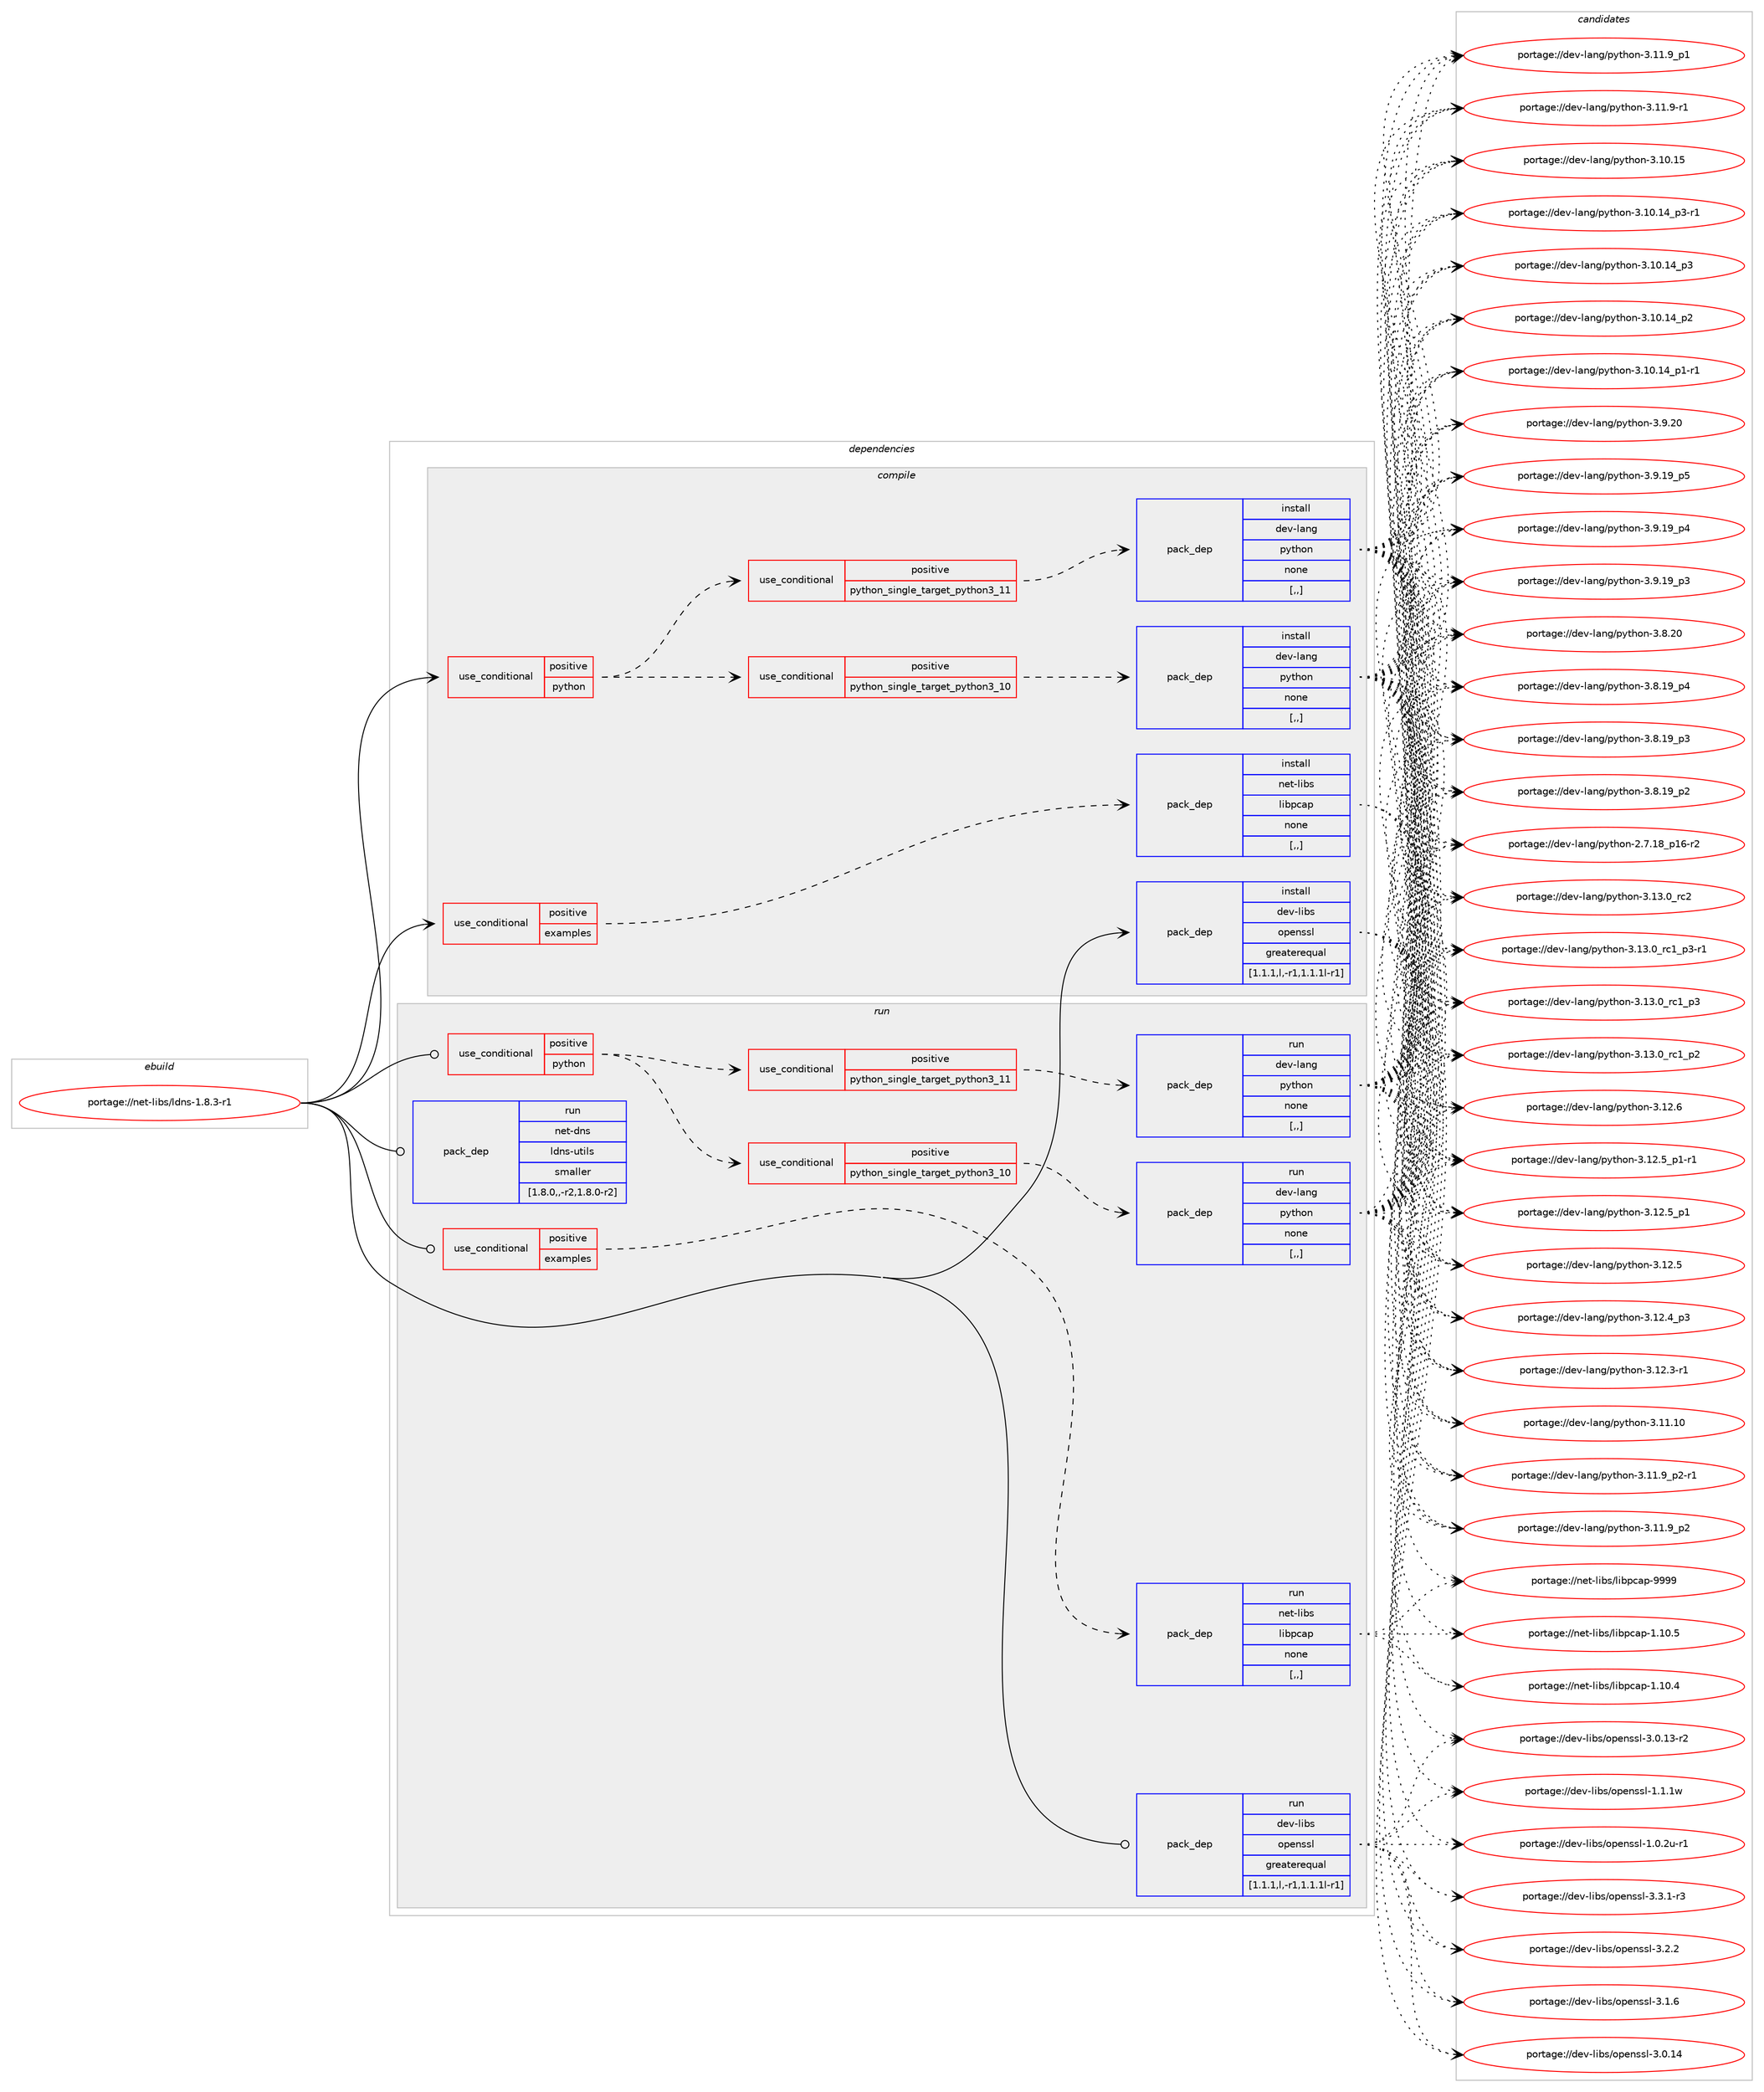 digraph prolog {

# *************
# Graph options
# *************

newrank=true;
concentrate=true;
compound=true;
graph [rankdir=LR,fontname=Helvetica,fontsize=10,ranksep=1.5];#, ranksep=2.5, nodesep=0.2];
edge  [arrowhead=vee];
node  [fontname=Helvetica,fontsize=10];

# **********
# The ebuild
# **********

subgraph cluster_leftcol {
color=gray;
label=<<i>ebuild</i>>;
id [label="portage://net-libs/ldns-1.8.3-r1", color=red, width=4, href="../net-libs/ldns-1.8.3-r1.svg"];
}

# ****************
# The dependencies
# ****************

subgraph cluster_midcol {
color=gray;
label=<<i>dependencies</i>>;
subgraph cluster_compile {
fillcolor="#eeeeee";
style=filled;
label=<<i>compile</i>>;
subgraph cond2747 {
dependency7163 [label=<<TABLE BORDER="0" CELLBORDER="1" CELLSPACING="0" CELLPADDING="4"><TR><TD ROWSPAN="3" CELLPADDING="10">use_conditional</TD></TR><TR><TD>positive</TD></TR><TR><TD>examples</TD></TR></TABLE>>, shape=none, color=red];
subgraph pack4398 {
dependency7164 [label=<<TABLE BORDER="0" CELLBORDER="1" CELLSPACING="0" CELLPADDING="4" WIDTH="220"><TR><TD ROWSPAN="6" CELLPADDING="30">pack_dep</TD></TR><TR><TD WIDTH="110">install</TD></TR><TR><TD>net-libs</TD></TR><TR><TD>libpcap</TD></TR><TR><TD>none</TD></TR><TR><TD>[,,]</TD></TR></TABLE>>, shape=none, color=blue];
}
dependency7163:e -> dependency7164:w [weight=20,style="dashed",arrowhead="vee"];
}
id:e -> dependency7163:w [weight=20,style="solid",arrowhead="vee"];
subgraph cond2748 {
dependency7165 [label=<<TABLE BORDER="0" CELLBORDER="1" CELLSPACING="0" CELLPADDING="4"><TR><TD ROWSPAN="3" CELLPADDING="10">use_conditional</TD></TR><TR><TD>positive</TD></TR><TR><TD>python</TD></TR></TABLE>>, shape=none, color=red];
subgraph cond2749 {
dependency7166 [label=<<TABLE BORDER="0" CELLBORDER="1" CELLSPACING="0" CELLPADDING="4"><TR><TD ROWSPAN="3" CELLPADDING="10">use_conditional</TD></TR><TR><TD>positive</TD></TR><TR><TD>python_single_target_python3_10</TD></TR></TABLE>>, shape=none, color=red];
subgraph pack4399 {
dependency7167 [label=<<TABLE BORDER="0" CELLBORDER="1" CELLSPACING="0" CELLPADDING="4" WIDTH="220"><TR><TD ROWSPAN="6" CELLPADDING="30">pack_dep</TD></TR><TR><TD WIDTH="110">install</TD></TR><TR><TD>dev-lang</TD></TR><TR><TD>python</TD></TR><TR><TD>none</TD></TR><TR><TD>[,,]</TD></TR></TABLE>>, shape=none, color=blue];
}
dependency7166:e -> dependency7167:w [weight=20,style="dashed",arrowhead="vee"];
}
dependency7165:e -> dependency7166:w [weight=20,style="dashed",arrowhead="vee"];
subgraph cond2750 {
dependency7168 [label=<<TABLE BORDER="0" CELLBORDER="1" CELLSPACING="0" CELLPADDING="4"><TR><TD ROWSPAN="3" CELLPADDING="10">use_conditional</TD></TR><TR><TD>positive</TD></TR><TR><TD>python_single_target_python3_11</TD></TR></TABLE>>, shape=none, color=red];
subgraph pack4400 {
dependency7169 [label=<<TABLE BORDER="0" CELLBORDER="1" CELLSPACING="0" CELLPADDING="4" WIDTH="220"><TR><TD ROWSPAN="6" CELLPADDING="30">pack_dep</TD></TR><TR><TD WIDTH="110">install</TD></TR><TR><TD>dev-lang</TD></TR><TR><TD>python</TD></TR><TR><TD>none</TD></TR><TR><TD>[,,]</TD></TR></TABLE>>, shape=none, color=blue];
}
dependency7168:e -> dependency7169:w [weight=20,style="dashed",arrowhead="vee"];
}
dependency7165:e -> dependency7168:w [weight=20,style="dashed",arrowhead="vee"];
}
id:e -> dependency7165:w [weight=20,style="solid",arrowhead="vee"];
subgraph pack4401 {
dependency7170 [label=<<TABLE BORDER="0" CELLBORDER="1" CELLSPACING="0" CELLPADDING="4" WIDTH="220"><TR><TD ROWSPAN="6" CELLPADDING="30">pack_dep</TD></TR><TR><TD WIDTH="110">install</TD></TR><TR><TD>dev-libs</TD></TR><TR><TD>openssl</TD></TR><TR><TD>greaterequal</TD></TR><TR><TD>[1.1.1,l,-r1,1.1.1l-r1]</TD></TR></TABLE>>, shape=none, color=blue];
}
id:e -> dependency7170:w [weight=20,style="solid",arrowhead="vee"];
}
subgraph cluster_compileandrun {
fillcolor="#eeeeee";
style=filled;
label=<<i>compile and run</i>>;
}
subgraph cluster_run {
fillcolor="#eeeeee";
style=filled;
label=<<i>run</i>>;
subgraph cond2751 {
dependency7171 [label=<<TABLE BORDER="0" CELLBORDER="1" CELLSPACING="0" CELLPADDING="4"><TR><TD ROWSPAN="3" CELLPADDING="10">use_conditional</TD></TR><TR><TD>positive</TD></TR><TR><TD>examples</TD></TR></TABLE>>, shape=none, color=red];
subgraph pack4402 {
dependency7172 [label=<<TABLE BORDER="0" CELLBORDER="1" CELLSPACING="0" CELLPADDING="4" WIDTH="220"><TR><TD ROWSPAN="6" CELLPADDING="30">pack_dep</TD></TR><TR><TD WIDTH="110">run</TD></TR><TR><TD>net-libs</TD></TR><TR><TD>libpcap</TD></TR><TR><TD>none</TD></TR><TR><TD>[,,]</TD></TR></TABLE>>, shape=none, color=blue];
}
dependency7171:e -> dependency7172:w [weight=20,style="dashed",arrowhead="vee"];
}
id:e -> dependency7171:w [weight=20,style="solid",arrowhead="odot"];
subgraph cond2752 {
dependency7173 [label=<<TABLE BORDER="0" CELLBORDER="1" CELLSPACING="0" CELLPADDING="4"><TR><TD ROWSPAN="3" CELLPADDING="10">use_conditional</TD></TR><TR><TD>positive</TD></TR><TR><TD>python</TD></TR></TABLE>>, shape=none, color=red];
subgraph cond2753 {
dependency7174 [label=<<TABLE BORDER="0" CELLBORDER="1" CELLSPACING="0" CELLPADDING="4"><TR><TD ROWSPAN="3" CELLPADDING="10">use_conditional</TD></TR><TR><TD>positive</TD></TR><TR><TD>python_single_target_python3_10</TD></TR></TABLE>>, shape=none, color=red];
subgraph pack4403 {
dependency7175 [label=<<TABLE BORDER="0" CELLBORDER="1" CELLSPACING="0" CELLPADDING="4" WIDTH="220"><TR><TD ROWSPAN="6" CELLPADDING="30">pack_dep</TD></TR><TR><TD WIDTH="110">run</TD></TR><TR><TD>dev-lang</TD></TR><TR><TD>python</TD></TR><TR><TD>none</TD></TR><TR><TD>[,,]</TD></TR></TABLE>>, shape=none, color=blue];
}
dependency7174:e -> dependency7175:w [weight=20,style="dashed",arrowhead="vee"];
}
dependency7173:e -> dependency7174:w [weight=20,style="dashed",arrowhead="vee"];
subgraph cond2754 {
dependency7176 [label=<<TABLE BORDER="0" CELLBORDER="1" CELLSPACING="0" CELLPADDING="4"><TR><TD ROWSPAN="3" CELLPADDING="10">use_conditional</TD></TR><TR><TD>positive</TD></TR><TR><TD>python_single_target_python3_11</TD></TR></TABLE>>, shape=none, color=red];
subgraph pack4404 {
dependency7177 [label=<<TABLE BORDER="0" CELLBORDER="1" CELLSPACING="0" CELLPADDING="4" WIDTH="220"><TR><TD ROWSPAN="6" CELLPADDING="30">pack_dep</TD></TR><TR><TD WIDTH="110">run</TD></TR><TR><TD>dev-lang</TD></TR><TR><TD>python</TD></TR><TR><TD>none</TD></TR><TR><TD>[,,]</TD></TR></TABLE>>, shape=none, color=blue];
}
dependency7176:e -> dependency7177:w [weight=20,style="dashed",arrowhead="vee"];
}
dependency7173:e -> dependency7176:w [weight=20,style="dashed",arrowhead="vee"];
}
id:e -> dependency7173:w [weight=20,style="solid",arrowhead="odot"];
subgraph pack4405 {
dependency7178 [label=<<TABLE BORDER="0" CELLBORDER="1" CELLSPACING="0" CELLPADDING="4" WIDTH="220"><TR><TD ROWSPAN="6" CELLPADDING="30">pack_dep</TD></TR><TR><TD WIDTH="110">run</TD></TR><TR><TD>dev-libs</TD></TR><TR><TD>openssl</TD></TR><TR><TD>greaterequal</TD></TR><TR><TD>[1.1.1,l,-r1,1.1.1l-r1]</TD></TR></TABLE>>, shape=none, color=blue];
}
id:e -> dependency7178:w [weight=20,style="solid",arrowhead="odot"];
subgraph pack4406 {
dependency7179 [label=<<TABLE BORDER="0" CELLBORDER="1" CELLSPACING="0" CELLPADDING="4" WIDTH="220"><TR><TD ROWSPAN="6" CELLPADDING="30">pack_dep</TD></TR><TR><TD WIDTH="110">run</TD></TR><TR><TD>net-dns</TD></TR><TR><TD>ldns-utils</TD></TR><TR><TD>smaller</TD></TR><TR><TD>[1.8.0,,-r2,1.8.0-r2]</TD></TR></TABLE>>, shape=none, color=blue];
}
id:e -> dependency7179:w [weight=20,style="solid",arrowhead="odot"];
}
}

# **************
# The candidates
# **************

subgraph cluster_choices {
rank=same;
color=gray;
label=<<i>candidates</i>>;

subgraph choice4398 {
color=black;
nodesep=1;
choice1101011164510810598115471081059811299971124557575757 [label="portage://net-libs/libpcap-9999", color=red, width=4,href="../net-libs/libpcap-9999.svg"];
choice11010111645108105981154710810598112999711245494649484653 [label="portage://net-libs/libpcap-1.10.5", color=red, width=4,href="../net-libs/libpcap-1.10.5.svg"];
choice11010111645108105981154710810598112999711245494649484652 [label="portage://net-libs/libpcap-1.10.4", color=red, width=4,href="../net-libs/libpcap-1.10.4.svg"];
dependency7164:e -> choice1101011164510810598115471081059811299971124557575757:w [style=dotted,weight="100"];
dependency7164:e -> choice11010111645108105981154710810598112999711245494649484653:w [style=dotted,weight="100"];
dependency7164:e -> choice11010111645108105981154710810598112999711245494649484652:w [style=dotted,weight="100"];
}
subgraph choice4399 {
color=black;
nodesep=1;
choice10010111845108971101034711212111610411111045514649514648951149950 [label="portage://dev-lang/python-3.13.0_rc2", color=red, width=4,href="../dev-lang/python-3.13.0_rc2.svg"];
choice1001011184510897110103471121211161041111104551464951464895114994995112514511449 [label="portage://dev-lang/python-3.13.0_rc1_p3-r1", color=red, width=4,href="../dev-lang/python-3.13.0_rc1_p3-r1.svg"];
choice100101118451089711010347112121116104111110455146495146489511499499511251 [label="portage://dev-lang/python-3.13.0_rc1_p3", color=red, width=4,href="../dev-lang/python-3.13.0_rc1_p3.svg"];
choice100101118451089711010347112121116104111110455146495146489511499499511250 [label="portage://dev-lang/python-3.13.0_rc1_p2", color=red, width=4,href="../dev-lang/python-3.13.0_rc1_p2.svg"];
choice10010111845108971101034711212111610411111045514649504654 [label="portage://dev-lang/python-3.12.6", color=red, width=4,href="../dev-lang/python-3.12.6.svg"];
choice1001011184510897110103471121211161041111104551464950465395112494511449 [label="portage://dev-lang/python-3.12.5_p1-r1", color=red, width=4,href="../dev-lang/python-3.12.5_p1-r1.svg"];
choice100101118451089711010347112121116104111110455146495046539511249 [label="portage://dev-lang/python-3.12.5_p1", color=red, width=4,href="../dev-lang/python-3.12.5_p1.svg"];
choice10010111845108971101034711212111610411111045514649504653 [label="portage://dev-lang/python-3.12.5", color=red, width=4,href="../dev-lang/python-3.12.5.svg"];
choice100101118451089711010347112121116104111110455146495046529511251 [label="portage://dev-lang/python-3.12.4_p3", color=red, width=4,href="../dev-lang/python-3.12.4_p3.svg"];
choice100101118451089711010347112121116104111110455146495046514511449 [label="portage://dev-lang/python-3.12.3-r1", color=red, width=4,href="../dev-lang/python-3.12.3-r1.svg"];
choice1001011184510897110103471121211161041111104551464949464948 [label="portage://dev-lang/python-3.11.10", color=red, width=4,href="../dev-lang/python-3.11.10.svg"];
choice1001011184510897110103471121211161041111104551464949465795112504511449 [label="portage://dev-lang/python-3.11.9_p2-r1", color=red, width=4,href="../dev-lang/python-3.11.9_p2-r1.svg"];
choice100101118451089711010347112121116104111110455146494946579511250 [label="portage://dev-lang/python-3.11.9_p2", color=red, width=4,href="../dev-lang/python-3.11.9_p2.svg"];
choice100101118451089711010347112121116104111110455146494946579511249 [label="portage://dev-lang/python-3.11.9_p1", color=red, width=4,href="../dev-lang/python-3.11.9_p1.svg"];
choice100101118451089711010347112121116104111110455146494946574511449 [label="portage://dev-lang/python-3.11.9-r1", color=red, width=4,href="../dev-lang/python-3.11.9-r1.svg"];
choice1001011184510897110103471121211161041111104551464948464953 [label="portage://dev-lang/python-3.10.15", color=red, width=4,href="../dev-lang/python-3.10.15.svg"];
choice100101118451089711010347112121116104111110455146494846495295112514511449 [label="portage://dev-lang/python-3.10.14_p3-r1", color=red, width=4,href="../dev-lang/python-3.10.14_p3-r1.svg"];
choice10010111845108971101034711212111610411111045514649484649529511251 [label="portage://dev-lang/python-3.10.14_p3", color=red, width=4,href="../dev-lang/python-3.10.14_p3.svg"];
choice10010111845108971101034711212111610411111045514649484649529511250 [label="portage://dev-lang/python-3.10.14_p2", color=red, width=4,href="../dev-lang/python-3.10.14_p2.svg"];
choice100101118451089711010347112121116104111110455146494846495295112494511449 [label="portage://dev-lang/python-3.10.14_p1-r1", color=red, width=4,href="../dev-lang/python-3.10.14_p1-r1.svg"];
choice10010111845108971101034711212111610411111045514657465048 [label="portage://dev-lang/python-3.9.20", color=red, width=4,href="../dev-lang/python-3.9.20.svg"];
choice100101118451089711010347112121116104111110455146574649579511253 [label="portage://dev-lang/python-3.9.19_p5", color=red, width=4,href="../dev-lang/python-3.9.19_p5.svg"];
choice100101118451089711010347112121116104111110455146574649579511252 [label="portage://dev-lang/python-3.9.19_p4", color=red, width=4,href="../dev-lang/python-3.9.19_p4.svg"];
choice100101118451089711010347112121116104111110455146574649579511251 [label="portage://dev-lang/python-3.9.19_p3", color=red, width=4,href="../dev-lang/python-3.9.19_p3.svg"];
choice10010111845108971101034711212111610411111045514656465048 [label="portage://dev-lang/python-3.8.20", color=red, width=4,href="../dev-lang/python-3.8.20.svg"];
choice100101118451089711010347112121116104111110455146564649579511252 [label="portage://dev-lang/python-3.8.19_p4", color=red, width=4,href="../dev-lang/python-3.8.19_p4.svg"];
choice100101118451089711010347112121116104111110455146564649579511251 [label="portage://dev-lang/python-3.8.19_p3", color=red, width=4,href="../dev-lang/python-3.8.19_p3.svg"];
choice100101118451089711010347112121116104111110455146564649579511250 [label="portage://dev-lang/python-3.8.19_p2", color=red, width=4,href="../dev-lang/python-3.8.19_p2.svg"];
choice100101118451089711010347112121116104111110455046554649569511249544511450 [label="portage://dev-lang/python-2.7.18_p16-r2", color=red, width=4,href="../dev-lang/python-2.7.18_p16-r2.svg"];
dependency7167:e -> choice10010111845108971101034711212111610411111045514649514648951149950:w [style=dotted,weight="100"];
dependency7167:e -> choice1001011184510897110103471121211161041111104551464951464895114994995112514511449:w [style=dotted,weight="100"];
dependency7167:e -> choice100101118451089711010347112121116104111110455146495146489511499499511251:w [style=dotted,weight="100"];
dependency7167:e -> choice100101118451089711010347112121116104111110455146495146489511499499511250:w [style=dotted,weight="100"];
dependency7167:e -> choice10010111845108971101034711212111610411111045514649504654:w [style=dotted,weight="100"];
dependency7167:e -> choice1001011184510897110103471121211161041111104551464950465395112494511449:w [style=dotted,weight="100"];
dependency7167:e -> choice100101118451089711010347112121116104111110455146495046539511249:w [style=dotted,weight="100"];
dependency7167:e -> choice10010111845108971101034711212111610411111045514649504653:w [style=dotted,weight="100"];
dependency7167:e -> choice100101118451089711010347112121116104111110455146495046529511251:w [style=dotted,weight="100"];
dependency7167:e -> choice100101118451089711010347112121116104111110455146495046514511449:w [style=dotted,weight="100"];
dependency7167:e -> choice1001011184510897110103471121211161041111104551464949464948:w [style=dotted,weight="100"];
dependency7167:e -> choice1001011184510897110103471121211161041111104551464949465795112504511449:w [style=dotted,weight="100"];
dependency7167:e -> choice100101118451089711010347112121116104111110455146494946579511250:w [style=dotted,weight="100"];
dependency7167:e -> choice100101118451089711010347112121116104111110455146494946579511249:w [style=dotted,weight="100"];
dependency7167:e -> choice100101118451089711010347112121116104111110455146494946574511449:w [style=dotted,weight="100"];
dependency7167:e -> choice1001011184510897110103471121211161041111104551464948464953:w [style=dotted,weight="100"];
dependency7167:e -> choice100101118451089711010347112121116104111110455146494846495295112514511449:w [style=dotted,weight="100"];
dependency7167:e -> choice10010111845108971101034711212111610411111045514649484649529511251:w [style=dotted,weight="100"];
dependency7167:e -> choice10010111845108971101034711212111610411111045514649484649529511250:w [style=dotted,weight="100"];
dependency7167:e -> choice100101118451089711010347112121116104111110455146494846495295112494511449:w [style=dotted,weight="100"];
dependency7167:e -> choice10010111845108971101034711212111610411111045514657465048:w [style=dotted,weight="100"];
dependency7167:e -> choice100101118451089711010347112121116104111110455146574649579511253:w [style=dotted,weight="100"];
dependency7167:e -> choice100101118451089711010347112121116104111110455146574649579511252:w [style=dotted,weight="100"];
dependency7167:e -> choice100101118451089711010347112121116104111110455146574649579511251:w [style=dotted,weight="100"];
dependency7167:e -> choice10010111845108971101034711212111610411111045514656465048:w [style=dotted,weight="100"];
dependency7167:e -> choice100101118451089711010347112121116104111110455146564649579511252:w [style=dotted,weight="100"];
dependency7167:e -> choice100101118451089711010347112121116104111110455146564649579511251:w [style=dotted,weight="100"];
dependency7167:e -> choice100101118451089711010347112121116104111110455146564649579511250:w [style=dotted,weight="100"];
dependency7167:e -> choice100101118451089711010347112121116104111110455046554649569511249544511450:w [style=dotted,weight="100"];
}
subgraph choice4400 {
color=black;
nodesep=1;
choice10010111845108971101034711212111610411111045514649514648951149950 [label="portage://dev-lang/python-3.13.0_rc2", color=red, width=4,href="../dev-lang/python-3.13.0_rc2.svg"];
choice1001011184510897110103471121211161041111104551464951464895114994995112514511449 [label="portage://dev-lang/python-3.13.0_rc1_p3-r1", color=red, width=4,href="../dev-lang/python-3.13.0_rc1_p3-r1.svg"];
choice100101118451089711010347112121116104111110455146495146489511499499511251 [label="portage://dev-lang/python-3.13.0_rc1_p3", color=red, width=4,href="../dev-lang/python-3.13.0_rc1_p3.svg"];
choice100101118451089711010347112121116104111110455146495146489511499499511250 [label="portage://dev-lang/python-3.13.0_rc1_p2", color=red, width=4,href="../dev-lang/python-3.13.0_rc1_p2.svg"];
choice10010111845108971101034711212111610411111045514649504654 [label="portage://dev-lang/python-3.12.6", color=red, width=4,href="../dev-lang/python-3.12.6.svg"];
choice1001011184510897110103471121211161041111104551464950465395112494511449 [label="portage://dev-lang/python-3.12.5_p1-r1", color=red, width=4,href="../dev-lang/python-3.12.5_p1-r1.svg"];
choice100101118451089711010347112121116104111110455146495046539511249 [label="portage://dev-lang/python-3.12.5_p1", color=red, width=4,href="../dev-lang/python-3.12.5_p1.svg"];
choice10010111845108971101034711212111610411111045514649504653 [label="portage://dev-lang/python-3.12.5", color=red, width=4,href="../dev-lang/python-3.12.5.svg"];
choice100101118451089711010347112121116104111110455146495046529511251 [label="portage://dev-lang/python-3.12.4_p3", color=red, width=4,href="../dev-lang/python-3.12.4_p3.svg"];
choice100101118451089711010347112121116104111110455146495046514511449 [label="portage://dev-lang/python-3.12.3-r1", color=red, width=4,href="../dev-lang/python-3.12.3-r1.svg"];
choice1001011184510897110103471121211161041111104551464949464948 [label="portage://dev-lang/python-3.11.10", color=red, width=4,href="../dev-lang/python-3.11.10.svg"];
choice1001011184510897110103471121211161041111104551464949465795112504511449 [label="portage://dev-lang/python-3.11.9_p2-r1", color=red, width=4,href="../dev-lang/python-3.11.9_p2-r1.svg"];
choice100101118451089711010347112121116104111110455146494946579511250 [label="portage://dev-lang/python-3.11.9_p2", color=red, width=4,href="../dev-lang/python-3.11.9_p2.svg"];
choice100101118451089711010347112121116104111110455146494946579511249 [label="portage://dev-lang/python-3.11.9_p1", color=red, width=4,href="../dev-lang/python-3.11.9_p1.svg"];
choice100101118451089711010347112121116104111110455146494946574511449 [label="portage://dev-lang/python-3.11.9-r1", color=red, width=4,href="../dev-lang/python-3.11.9-r1.svg"];
choice1001011184510897110103471121211161041111104551464948464953 [label="portage://dev-lang/python-3.10.15", color=red, width=4,href="../dev-lang/python-3.10.15.svg"];
choice100101118451089711010347112121116104111110455146494846495295112514511449 [label="portage://dev-lang/python-3.10.14_p3-r1", color=red, width=4,href="../dev-lang/python-3.10.14_p3-r1.svg"];
choice10010111845108971101034711212111610411111045514649484649529511251 [label="portage://dev-lang/python-3.10.14_p3", color=red, width=4,href="../dev-lang/python-3.10.14_p3.svg"];
choice10010111845108971101034711212111610411111045514649484649529511250 [label="portage://dev-lang/python-3.10.14_p2", color=red, width=4,href="../dev-lang/python-3.10.14_p2.svg"];
choice100101118451089711010347112121116104111110455146494846495295112494511449 [label="portage://dev-lang/python-3.10.14_p1-r1", color=red, width=4,href="../dev-lang/python-3.10.14_p1-r1.svg"];
choice10010111845108971101034711212111610411111045514657465048 [label="portage://dev-lang/python-3.9.20", color=red, width=4,href="../dev-lang/python-3.9.20.svg"];
choice100101118451089711010347112121116104111110455146574649579511253 [label="portage://dev-lang/python-3.9.19_p5", color=red, width=4,href="../dev-lang/python-3.9.19_p5.svg"];
choice100101118451089711010347112121116104111110455146574649579511252 [label="portage://dev-lang/python-3.9.19_p4", color=red, width=4,href="../dev-lang/python-3.9.19_p4.svg"];
choice100101118451089711010347112121116104111110455146574649579511251 [label="portage://dev-lang/python-3.9.19_p3", color=red, width=4,href="../dev-lang/python-3.9.19_p3.svg"];
choice10010111845108971101034711212111610411111045514656465048 [label="portage://dev-lang/python-3.8.20", color=red, width=4,href="../dev-lang/python-3.8.20.svg"];
choice100101118451089711010347112121116104111110455146564649579511252 [label="portage://dev-lang/python-3.8.19_p4", color=red, width=4,href="../dev-lang/python-3.8.19_p4.svg"];
choice100101118451089711010347112121116104111110455146564649579511251 [label="portage://dev-lang/python-3.8.19_p3", color=red, width=4,href="../dev-lang/python-3.8.19_p3.svg"];
choice100101118451089711010347112121116104111110455146564649579511250 [label="portage://dev-lang/python-3.8.19_p2", color=red, width=4,href="../dev-lang/python-3.8.19_p2.svg"];
choice100101118451089711010347112121116104111110455046554649569511249544511450 [label="portage://dev-lang/python-2.7.18_p16-r2", color=red, width=4,href="../dev-lang/python-2.7.18_p16-r2.svg"];
dependency7169:e -> choice10010111845108971101034711212111610411111045514649514648951149950:w [style=dotted,weight="100"];
dependency7169:e -> choice1001011184510897110103471121211161041111104551464951464895114994995112514511449:w [style=dotted,weight="100"];
dependency7169:e -> choice100101118451089711010347112121116104111110455146495146489511499499511251:w [style=dotted,weight="100"];
dependency7169:e -> choice100101118451089711010347112121116104111110455146495146489511499499511250:w [style=dotted,weight="100"];
dependency7169:e -> choice10010111845108971101034711212111610411111045514649504654:w [style=dotted,weight="100"];
dependency7169:e -> choice1001011184510897110103471121211161041111104551464950465395112494511449:w [style=dotted,weight="100"];
dependency7169:e -> choice100101118451089711010347112121116104111110455146495046539511249:w [style=dotted,weight="100"];
dependency7169:e -> choice10010111845108971101034711212111610411111045514649504653:w [style=dotted,weight="100"];
dependency7169:e -> choice100101118451089711010347112121116104111110455146495046529511251:w [style=dotted,weight="100"];
dependency7169:e -> choice100101118451089711010347112121116104111110455146495046514511449:w [style=dotted,weight="100"];
dependency7169:e -> choice1001011184510897110103471121211161041111104551464949464948:w [style=dotted,weight="100"];
dependency7169:e -> choice1001011184510897110103471121211161041111104551464949465795112504511449:w [style=dotted,weight="100"];
dependency7169:e -> choice100101118451089711010347112121116104111110455146494946579511250:w [style=dotted,weight="100"];
dependency7169:e -> choice100101118451089711010347112121116104111110455146494946579511249:w [style=dotted,weight="100"];
dependency7169:e -> choice100101118451089711010347112121116104111110455146494946574511449:w [style=dotted,weight="100"];
dependency7169:e -> choice1001011184510897110103471121211161041111104551464948464953:w [style=dotted,weight="100"];
dependency7169:e -> choice100101118451089711010347112121116104111110455146494846495295112514511449:w [style=dotted,weight="100"];
dependency7169:e -> choice10010111845108971101034711212111610411111045514649484649529511251:w [style=dotted,weight="100"];
dependency7169:e -> choice10010111845108971101034711212111610411111045514649484649529511250:w [style=dotted,weight="100"];
dependency7169:e -> choice100101118451089711010347112121116104111110455146494846495295112494511449:w [style=dotted,weight="100"];
dependency7169:e -> choice10010111845108971101034711212111610411111045514657465048:w [style=dotted,weight="100"];
dependency7169:e -> choice100101118451089711010347112121116104111110455146574649579511253:w [style=dotted,weight="100"];
dependency7169:e -> choice100101118451089711010347112121116104111110455146574649579511252:w [style=dotted,weight="100"];
dependency7169:e -> choice100101118451089711010347112121116104111110455146574649579511251:w [style=dotted,weight="100"];
dependency7169:e -> choice10010111845108971101034711212111610411111045514656465048:w [style=dotted,weight="100"];
dependency7169:e -> choice100101118451089711010347112121116104111110455146564649579511252:w [style=dotted,weight="100"];
dependency7169:e -> choice100101118451089711010347112121116104111110455146564649579511251:w [style=dotted,weight="100"];
dependency7169:e -> choice100101118451089711010347112121116104111110455146564649579511250:w [style=dotted,weight="100"];
dependency7169:e -> choice100101118451089711010347112121116104111110455046554649569511249544511450:w [style=dotted,weight="100"];
}
subgraph choice4401 {
color=black;
nodesep=1;
choice1001011184510810598115471111121011101151151084551465146494511451 [label="portage://dev-libs/openssl-3.3.1-r3", color=red, width=4,href="../dev-libs/openssl-3.3.1-r3.svg"];
choice100101118451081059811547111112101110115115108455146504650 [label="portage://dev-libs/openssl-3.2.2", color=red, width=4,href="../dev-libs/openssl-3.2.2.svg"];
choice100101118451081059811547111112101110115115108455146494654 [label="portage://dev-libs/openssl-3.1.6", color=red, width=4,href="../dev-libs/openssl-3.1.6.svg"];
choice10010111845108105981154711111210111011511510845514648464952 [label="portage://dev-libs/openssl-3.0.14", color=red, width=4,href="../dev-libs/openssl-3.0.14.svg"];
choice100101118451081059811547111112101110115115108455146484649514511450 [label="portage://dev-libs/openssl-3.0.13-r2", color=red, width=4,href="../dev-libs/openssl-3.0.13-r2.svg"];
choice100101118451081059811547111112101110115115108454946494649119 [label="portage://dev-libs/openssl-1.1.1w", color=red, width=4,href="../dev-libs/openssl-1.1.1w.svg"];
choice1001011184510810598115471111121011101151151084549464846501174511449 [label="portage://dev-libs/openssl-1.0.2u-r1", color=red, width=4,href="../dev-libs/openssl-1.0.2u-r1.svg"];
dependency7170:e -> choice1001011184510810598115471111121011101151151084551465146494511451:w [style=dotted,weight="100"];
dependency7170:e -> choice100101118451081059811547111112101110115115108455146504650:w [style=dotted,weight="100"];
dependency7170:e -> choice100101118451081059811547111112101110115115108455146494654:w [style=dotted,weight="100"];
dependency7170:e -> choice10010111845108105981154711111210111011511510845514648464952:w [style=dotted,weight="100"];
dependency7170:e -> choice100101118451081059811547111112101110115115108455146484649514511450:w [style=dotted,weight="100"];
dependency7170:e -> choice100101118451081059811547111112101110115115108454946494649119:w [style=dotted,weight="100"];
dependency7170:e -> choice1001011184510810598115471111121011101151151084549464846501174511449:w [style=dotted,weight="100"];
}
subgraph choice4402 {
color=black;
nodesep=1;
choice1101011164510810598115471081059811299971124557575757 [label="portage://net-libs/libpcap-9999", color=red, width=4,href="../net-libs/libpcap-9999.svg"];
choice11010111645108105981154710810598112999711245494649484653 [label="portage://net-libs/libpcap-1.10.5", color=red, width=4,href="../net-libs/libpcap-1.10.5.svg"];
choice11010111645108105981154710810598112999711245494649484652 [label="portage://net-libs/libpcap-1.10.4", color=red, width=4,href="../net-libs/libpcap-1.10.4.svg"];
dependency7172:e -> choice1101011164510810598115471081059811299971124557575757:w [style=dotted,weight="100"];
dependency7172:e -> choice11010111645108105981154710810598112999711245494649484653:w [style=dotted,weight="100"];
dependency7172:e -> choice11010111645108105981154710810598112999711245494649484652:w [style=dotted,weight="100"];
}
subgraph choice4403 {
color=black;
nodesep=1;
choice10010111845108971101034711212111610411111045514649514648951149950 [label="portage://dev-lang/python-3.13.0_rc2", color=red, width=4,href="../dev-lang/python-3.13.0_rc2.svg"];
choice1001011184510897110103471121211161041111104551464951464895114994995112514511449 [label="portage://dev-lang/python-3.13.0_rc1_p3-r1", color=red, width=4,href="../dev-lang/python-3.13.0_rc1_p3-r1.svg"];
choice100101118451089711010347112121116104111110455146495146489511499499511251 [label="portage://dev-lang/python-3.13.0_rc1_p3", color=red, width=4,href="../dev-lang/python-3.13.0_rc1_p3.svg"];
choice100101118451089711010347112121116104111110455146495146489511499499511250 [label="portage://dev-lang/python-3.13.0_rc1_p2", color=red, width=4,href="../dev-lang/python-3.13.0_rc1_p2.svg"];
choice10010111845108971101034711212111610411111045514649504654 [label="portage://dev-lang/python-3.12.6", color=red, width=4,href="../dev-lang/python-3.12.6.svg"];
choice1001011184510897110103471121211161041111104551464950465395112494511449 [label="portage://dev-lang/python-3.12.5_p1-r1", color=red, width=4,href="../dev-lang/python-3.12.5_p1-r1.svg"];
choice100101118451089711010347112121116104111110455146495046539511249 [label="portage://dev-lang/python-3.12.5_p1", color=red, width=4,href="../dev-lang/python-3.12.5_p1.svg"];
choice10010111845108971101034711212111610411111045514649504653 [label="portage://dev-lang/python-3.12.5", color=red, width=4,href="../dev-lang/python-3.12.5.svg"];
choice100101118451089711010347112121116104111110455146495046529511251 [label="portage://dev-lang/python-3.12.4_p3", color=red, width=4,href="../dev-lang/python-3.12.4_p3.svg"];
choice100101118451089711010347112121116104111110455146495046514511449 [label="portage://dev-lang/python-3.12.3-r1", color=red, width=4,href="../dev-lang/python-3.12.3-r1.svg"];
choice1001011184510897110103471121211161041111104551464949464948 [label="portage://dev-lang/python-3.11.10", color=red, width=4,href="../dev-lang/python-3.11.10.svg"];
choice1001011184510897110103471121211161041111104551464949465795112504511449 [label="portage://dev-lang/python-3.11.9_p2-r1", color=red, width=4,href="../dev-lang/python-3.11.9_p2-r1.svg"];
choice100101118451089711010347112121116104111110455146494946579511250 [label="portage://dev-lang/python-3.11.9_p2", color=red, width=4,href="../dev-lang/python-3.11.9_p2.svg"];
choice100101118451089711010347112121116104111110455146494946579511249 [label="portage://dev-lang/python-3.11.9_p1", color=red, width=4,href="../dev-lang/python-3.11.9_p1.svg"];
choice100101118451089711010347112121116104111110455146494946574511449 [label="portage://dev-lang/python-3.11.9-r1", color=red, width=4,href="../dev-lang/python-3.11.9-r1.svg"];
choice1001011184510897110103471121211161041111104551464948464953 [label="portage://dev-lang/python-3.10.15", color=red, width=4,href="../dev-lang/python-3.10.15.svg"];
choice100101118451089711010347112121116104111110455146494846495295112514511449 [label="portage://dev-lang/python-3.10.14_p3-r1", color=red, width=4,href="../dev-lang/python-3.10.14_p3-r1.svg"];
choice10010111845108971101034711212111610411111045514649484649529511251 [label="portage://dev-lang/python-3.10.14_p3", color=red, width=4,href="../dev-lang/python-3.10.14_p3.svg"];
choice10010111845108971101034711212111610411111045514649484649529511250 [label="portage://dev-lang/python-3.10.14_p2", color=red, width=4,href="../dev-lang/python-3.10.14_p2.svg"];
choice100101118451089711010347112121116104111110455146494846495295112494511449 [label="portage://dev-lang/python-3.10.14_p1-r1", color=red, width=4,href="../dev-lang/python-3.10.14_p1-r1.svg"];
choice10010111845108971101034711212111610411111045514657465048 [label="portage://dev-lang/python-3.9.20", color=red, width=4,href="../dev-lang/python-3.9.20.svg"];
choice100101118451089711010347112121116104111110455146574649579511253 [label="portage://dev-lang/python-3.9.19_p5", color=red, width=4,href="../dev-lang/python-3.9.19_p5.svg"];
choice100101118451089711010347112121116104111110455146574649579511252 [label="portage://dev-lang/python-3.9.19_p4", color=red, width=4,href="../dev-lang/python-3.9.19_p4.svg"];
choice100101118451089711010347112121116104111110455146574649579511251 [label="portage://dev-lang/python-3.9.19_p3", color=red, width=4,href="../dev-lang/python-3.9.19_p3.svg"];
choice10010111845108971101034711212111610411111045514656465048 [label="portage://dev-lang/python-3.8.20", color=red, width=4,href="../dev-lang/python-3.8.20.svg"];
choice100101118451089711010347112121116104111110455146564649579511252 [label="portage://dev-lang/python-3.8.19_p4", color=red, width=4,href="../dev-lang/python-3.8.19_p4.svg"];
choice100101118451089711010347112121116104111110455146564649579511251 [label="portage://dev-lang/python-3.8.19_p3", color=red, width=4,href="../dev-lang/python-3.8.19_p3.svg"];
choice100101118451089711010347112121116104111110455146564649579511250 [label="portage://dev-lang/python-3.8.19_p2", color=red, width=4,href="../dev-lang/python-3.8.19_p2.svg"];
choice100101118451089711010347112121116104111110455046554649569511249544511450 [label="portage://dev-lang/python-2.7.18_p16-r2", color=red, width=4,href="../dev-lang/python-2.7.18_p16-r2.svg"];
dependency7175:e -> choice10010111845108971101034711212111610411111045514649514648951149950:w [style=dotted,weight="100"];
dependency7175:e -> choice1001011184510897110103471121211161041111104551464951464895114994995112514511449:w [style=dotted,weight="100"];
dependency7175:e -> choice100101118451089711010347112121116104111110455146495146489511499499511251:w [style=dotted,weight="100"];
dependency7175:e -> choice100101118451089711010347112121116104111110455146495146489511499499511250:w [style=dotted,weight="100"];
dependency7175:e -> choice10010111845108971101034711212111610411111045514649504654:w [style=dotted,weight="100"];
dependency7175:e -> choice1001011184510897110103471121211161041111104551464950465395112494511449:w [style=dotted,weight="100"];
dependency7175:e -> choice100101118451089711010347112121116104111110455146495046539511249:w [style=dotted,weight="100"];
dependency7175:e -> choice10010111845108971101034711212111610411111045514649504653:w [style=dotted,weight="100"];
dependency7175:e -> choice100101118451089711010347112121116104111110455146495046529511251:w [style=dotted,weight="100"];
dependency7175:e -> choice100101118451089711010347112121116104111110455146495046514511449:w [style=dotted,weight="100"];
dependency7175:e -> choice1001011184510897110103471121211161041111104551464949464948:w [style=dotted,weight="100"];
dependency7175:e -> choice1001011184510897110103471121211161041111104551464949465795112504511449:w [style=dotted,weight="100"];
dependency7175:e -> choice100101118451089711010347112121116104111110455146494946579511250:w [style=dotted,weight="100"];
dependency7175:e -> choice100101118451089711010347112121116104111110455146494946579511249:w [style=dotted,weight="100"];
dependency7175:e -> choice100101118451089711010347112121116104111110455146494946574511449:w [style=dotted,weight="100"];
dependency7175:e -> choice1001011184510897110103471121211161041111104551464948464953:w [style=dotted,weight="100"];
dependency7175:e -> choice100101118451089711010347112121116104111110455146494846495295112514511449:w [style=dotted,weight="100"];
dependency7175:e -> choice10010111845108971101034711212111610411111045514649484649529511251:w [style=dotted,weight="100"];
dependency7175:e -> choice10010111845108971101034711212111610411111045514649484649529511250:w [style=dotted,weight="100"];
dependency7175:e -> choice100101118451089711010347112121116104111110455146494846495295112494511449:w [style=dotted,weight="100"];
dependency7175:e -> choice10010111845108971101034711212111610411111045514657465048:w [style=dotted,weight="100"];
dependency7175:e -> choice100101118451089711010347112121116104111110455146574649579511253:w [style=dotted,weight="100"];
dependency7175:e -> choice100101118451089711010347112121116104111110455146574649579511252:w [style=dotted,weight="100"];
dependency7175:e -> choice100101118451089711010347112121116104111110455146574649579511251:w [style=dotted,weight="100"];
dependency7175:e -> choice10010111845108971101034711212111610411111045514656465048:w [style=dotted,weight="100"];
dependency7175:e -> choice100101118451089711010347112121116104111110455146564649579511252:w [style=dotted,weight="100"];
dependency7175:e -> choice100101118451089711010347112121116104111110455146564649579511251:w [style=dotted,weight="100"];
dependency7175:e -> choice100101118451089711010347112121116104111110455146564649579511250:w [style=dotted,weight="100"];
dependency7175:e -> choice100101118451089711010347112121116104111110455046554649569511249544511450:w [style=dotted,weight="100"];
}
subgraph choice4404 {
color=black;
nodesep=1;
choice10010111845108971101034711212111610411111045514649514648951149950 [label="portage://dev-lang/python-3.13.0_rc2", color=red, width=4,href="../dev-lang/python-3.13.0_rc2.svg"];
choice1001011184510897110103471121211161041111104551464951464895114994995112514511449 [label="portage://dev-lang/python-3.13.0_rc1_p3-r1", color=red, width=4,href="../dev-lang/python-3.13.0_rc1_p3-r1.svg"];
choice100101118451089711010347112121116104111110455146495146489511499499511251 [label="portage://dev-lang/python-3.13.0_rc1_p3", color=red, width=4,href="../dev-lang/python-3.13.0_rc1_p3.svg"];
choice100101118451089711010347112121116104111110455146495146489511499499511250 [label="portage://dev-lang/python-3.13.0_rc1_p2", color=red, width=4,href="../dev-lang/python-3.13.0_rc1_p2.svg"];
choice10010111845108971101034711212111610411111045514649504654 [label="portage://dev-lang/python-3.12.6", color=red, width=4,href="../dev-lang/python-3.12.6.svg"];
choice1001011184510897110103471121211161041111104551464950465395112494511449 [label="portage://dev-lang/python-3.12.5_p1-r1", color=red, width=4,href="../dev-lang/python-3.12.5_p1-r1.svg"];
choice100101118451089711010347112121116104111110455146495046539511249 [label="portage://dev-lang/python-3.12.5_p1", color=red, width=4,href="../dev-lang/python-3.12.5_p1.svg"];
choice10010111845108971101034711212111610411111045514649504653 [label="portage://dev-lang/python-3.12.5", color=red, width=4,href="../dev-lang/python-3.12.5.svg"];
choice100101118451089711010347112121116104111110455146495046529511251 [label="portage://dev-lang/python-3.12.4_p3", color=red, width=4,href="../dev-lang/python-3.12.4_p3.svg"];
choice100101118451089711010347112121116104111110455146495046514511449 [label="portage://dev-lang/python-3.12.3-r1", color=red, width=4,href="../dev-lang/python-3.12.3-r1.svg"];
choice1001011184510897110103471121211161041111104551464949464948 [label="portage://dev-lang/python-3.11.10", color=red, width=4,href="../dev-lang/python-3.11.10.svg"];
choice1001011184510897110103471121211161041111104551464949465795112504511449 [label="portage://dev-lang/python-3.11.9_p2-r1", color=red, width=4,href="../dev-lang/python-3.11.9_p2-r1.svg"];
choice100101118451089711010347112121116104111110455146494946579511250 [label="portage://dev-lang/python-3.11.9_p2", color=red, width=4,href="../dev-lang/python-3.11.9_p2.svg"];
choice100101118451089711010347112121116104111110455146494946579511249 [label="portage://dev-lang/python-3.11.9_p1", color=red, width=4,href="../dev-lang/python-3.11.9_p1.svg"];
choice100101118451089711010347112121116104111110455146494946574511449 [label="portage://dev-lang/python-3.11.9-r1", color=red, width=4,href="../dev-lang/python-3.11.9-r1.svg"];
choice1001011184510897110103471121211161041111104551464948464953 [label="portage://dev-lang/python-3.10.15", color=red, width=4,href="../dev-lang/python-3.10.15.svg"];
choice100101118451089711010347112121116104111110455146494846495295112514511449 [label="portage://dev-lang/python-3.10.14_p3-r1", color=red, width=4,href="../dev-lang/python-3.10.14_p3-r1.svg"];
choice10010111845108971101034711212111610411111045514649484649529511251 [label="portage://dev-lang/python-3.10.14_p3", color=red, width=4,href="../dev-lang/python-3.10.14_p3.svg"];
choice10010111845108971101034711212111610411111045514649484649529511250 [label="portage://dev-lang/python-3.10.14_p2", color=red, width=4,href="../dev-lang/python-3.10.14_p2.svg"];
choice100101118451089711010347112121116104111110455146494846495295112494511449 [label="portage://dev-lang/python-3.10.14_p1-r1", color=red, width=4,href="../dev-lang/python-3.10.14_p1-r1.svg"];
choice10010111845108971101034711212111610411111045514657465048 [label="portage://dev-lang/python-3.9.20", color=red, width=4,href="../dev-lang/python-3.9.20.svg"];
choice100101118451089711010347112121116104111110455146574649579511253 [label="portage://dev-lang/python-3.9.19_p5", color=red, width=4,href="../dev-lang/python-3.9.19_p5.svg"];
choice100101118451089711010347112121116104111110455146574649579511252 [label="portage://dev-lang/python-3.9.19_p4", color=red, width=4,href="../dev-lang/python-3.9.19_p4.svg"];
choice100101118451089711010347112121116104111110455146574649579511251 [label="portage://dev-lang/python-3.9.19_p3", color=red, width=4,href="../dev-lang/python-3.9.19_p3.svg"];
choice10010111845108971101034711212111610411111045514656465048 [label="portage://dev-lang/python-3.8.20", color=red, width=4,href="../dev-lang/python-3.8.20.svg"];
choice100101118451089711010347112121116104111110455146564649579511252 [label="portage://dev-lang/python-3.8.19_p4", color=red, width=4,href="../dev-lang/python-3.8.19_p4.svg"];
choice100101118451089711010347112121116104111110455146564649579511251 [label="portage://dev-lang/python-3.8.19_p3", color=red, width=4,href="../dev-lang/python-3.8.19_p3.svg"];
choice100101118451089711010347112121116104111110455146564649579511250 [label="portage://dev-lang/python-3.8.19_p2", color=red, width=4,href="../dev-lang/python-3.8.19_p2.svg"];
choice100101118451089711010347112121116104111110455046554649569511249544511450 [label="portage://dev-lang/python-2.7.18_p16-r2", color=red, width=4,href="../dev-lang/python-2.7.18_p16-r2.svg"];
dependency7177:e -> choice10010111845108971101034711212111610411111045514649514648951149950:w [style=dotted,weight="100"];
dependency7177:e -> choice1001011184510897110103471121211161041111104551464951464895114994995112514511449:w [style=dotted,weight="100"];
dependency7177:e -> choice100101118451089711010347112121116104111110455146495146489511499499511251:w [style=dotted,weight="100"];
dependency7177:e -> choice100101118451089711010347112121116104111110455146495146489511499499511250:w [style=dotted,weight="100"];
dependency7177:e -> choice10010111845108971101034711212111610411111045514649504654:w [style=dotted,weight="100"];
dependency7177:e -> choice1001011184510897110103471121211161041111104551464950465395112494511449:w [style=dotted,weight="100"];
dependency7177:e -> choice100101118451089711010347112121116104111110455146495046539511249:w [style=dotted,weight="100"];
dependency7177:e -> choice10010111845108971101034711212111610411111045514649504653:w [style=dotted,weight="100"];
dependency7177:e -> choice100101118451089711010347112121116104111110455146495046529511251:w [style=dotted,weight="100"];
dependency7177:e -> choice100101118451089711010347112121116104111110455146495046514511449:w [style=dotted,weight="100"];
dependency7177:e -> choice1001011184510897110103471121211161041111104551464949464948:w [style=dotted,weight="100"];
dependency7177:e -> choice1001011184510897110103471121211161041111104551464949465795112504511449:w [style=dotted,weight="100"];
dependency7177:e -> choice100101118451089711010347112121116104111110455146494946579511250:w [style=dotted,weight="100"];
dependency7177:e -> choice100101118451089711010347112121116104111110455146494946579511249:w [style=dotted,weight="100"];
dependency7177:e -> choice100101118451089711010347112121116104111110455146494946574511449:w [style=dotted,weight="100"];
dependency7177:e -> choice1001011184510897110103471121211161041111104551464948464953:w [style=dotted,weight="100"];
dependency7177:e -> choice100101118451089711010347112121116104111110455146494846495295112514511449:w [style=dotted,weight="100"];
dependency7177:e -> choice10010111845108971101034711212111610411111045514649484649529511251:w [style=dotted,weight="100"];
dependency7177:e -> choice10010111845108971101034711212111610411111045514649484649529511250:w [style=dotted,weight="100"];
dependency7177:e -> choice100101118451089711010347112121116104111110455146494846495295112494511449:w [style=dotted,weight="100"];
dependency7177:e -> choice10010111845108971101034711212111610411111045514657465048:w [style=dotted,weight="100"];
dependency7177:e -> choice100101118451089711010347112121116104111110455146574649579511253:w [style=dotted,weight="100"];
dependency7177:e -> choice100101118451089711010347112121116104111110455146574649579511252:w [style=dotted,weight="100"];
dependency7177:e -> choice100101118451089711010347112121116104111110455146574649579511251:w [style=dotted,weight="100"];
dependency7177:e -> choice10010111845108971101034711212111610411111045514656465048:w [style=dotted,weight="100"];
dependency7177:e -> choice100101118451089711010347112121116104111110455146564649579511252:w [style=dotted,weight="100"];
dependency7177:e -> choice100101118451089711010347112121116104111110455146564649579511251:w [style=dotted,weight="100"];
dependency7177:e -> choice100101118451089711010347112121116104111110455146564649579511250:w [style=dotted,weight="100"];
dependency7177:e -> choice100101118451089711010347112121116104111110455046554649569511249544511450:w [style=dotted,weight="100"];
}
subgraph choice4405 {
color=black;
nodesep=1;
choice1001011184510810598115471111121011101151151084551465146494511451 [label="portage://dev-libs/openssl-3.3.1-r3", color=red, width=4,href="../dev-libs/openssl-3.3.1-r3.svg"];
choice100101118451081059811547111112101110115115108455146504650 [label="portage://dev-libs/openssl-3.2.2", color=red, width=4,href="../dev-libs/openssl-3.2.2.svg"];
choice100101118451081059811547111112101110115115108455146494654 [label="portage://dev-libs/openssl-3.1.6", color=red, width=4,href="../dev-libs/openssl-3.1.6.svg"];
choice10010111845108105981154711111210111011511510845514648464952 [label="portage://dev-libs/openssl-3.0.14", color=red, width=4,href="../dev-libs/openssl-3.0.14.svg"];
choice100101118451081059811547111112101110115115108455146484649514511450 [label="portage://dev-libs/openssl-3.0.13-r2", color=red, width=4,href="../dev-libs/openssl-3.0.13-r2.svg"];
choice100101118451081059811547111112101110115115108454946494649119 [label="portage://dev-libs/openssl-1.1.1w", color=red, width=4,href="../dev-libs/openssl-1.1.1w.svg"];
choice1001011184510810598115471111121011101151151084549464846501174511449 [label="portage://dev-libs/openssl-1.0.2u-r1", color=red, width=4,href="../dev-libs/openssl-1.0.2u-r1.svg"];
dependency7178:e -> choice1001011184510810598115471111121011101151151084551465146494511451:w [style=dotted,weight="100"];
dependency7178:e -> choice100101118451081059811547111112101110115115108455146504650:w [style=dotted,weight="100"];
dependency7178:e -> choice100101118451081059811547111112101110115115108455146494654:w [style=dotted,weight="100"];
dependency7178:e -> choice10010111845108105981154711111210111011511510845514648464952:w [style=dotted,weight="100"];
dependency7178:e -> choice100101118451081059811547111112101110115115108455146484649514511450:w [style=dotted,weight="100"];
dependency7178:e -> choice100101118451081059811547111112101110115115108454946494649119:w [style=dotted,weight="100"];
dependency7178:e -> choice1001011184510810598115471111121011101151151084549464846501174511449:w [style=dotted,weight="100"];
}
subgraph choice4406 {
color=black;
nodesep=1;
}
}

}
